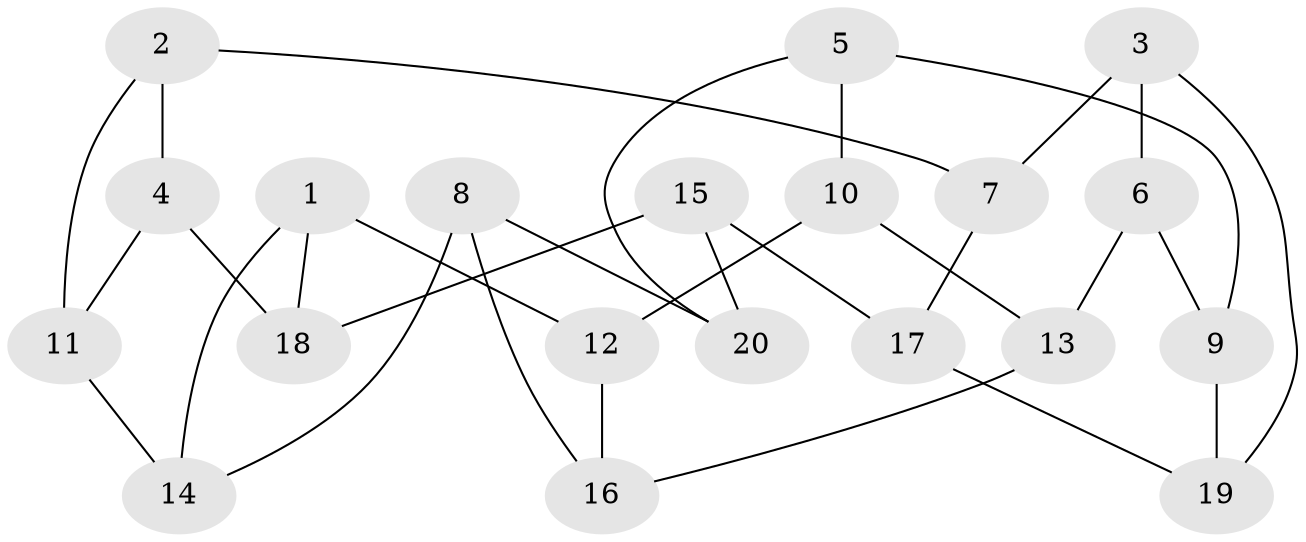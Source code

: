 // Generated by graph-tools (version 1.1) at 2025/46/02/15/25 05:46:28]
// undirected, 20 vertices, 30 edges
graph export_dot {
graph [start="1"]
  node [color=gray90,style=filled];
  1;
  2;
  3;
  4;
  5;
  6;
  7;
  8;
  9;
  10;
  11;
  12;
  13;
  14;
  15;
  16;
  17;
  18;
  19;
  20;
  1 -- 14;
  1 -- 18;
  1 -- 12;
  2 -- 7;
  2 -- 11;
  2 -- 4;
  3 -- 7;
  3 -- 6;
  3 -- 19;
  4 -- 11;
  4 -- 18;
  5 -- 20;
  5 -- 10;
  5 -- 9;
  6 -- 13;
  6 -- 9;
  7 -- 17;
  8 -- 16;
  8 -- 14;
  8 -- 20;
  9 -- 19;
  10 -- 13;
  10 -- 12;
  11 -- 14;
  12 -- 16;
  13 -- 16;
  15 -- 18;
  15 -- 17;
  15 -- 20;
  17 -- 19;
}
